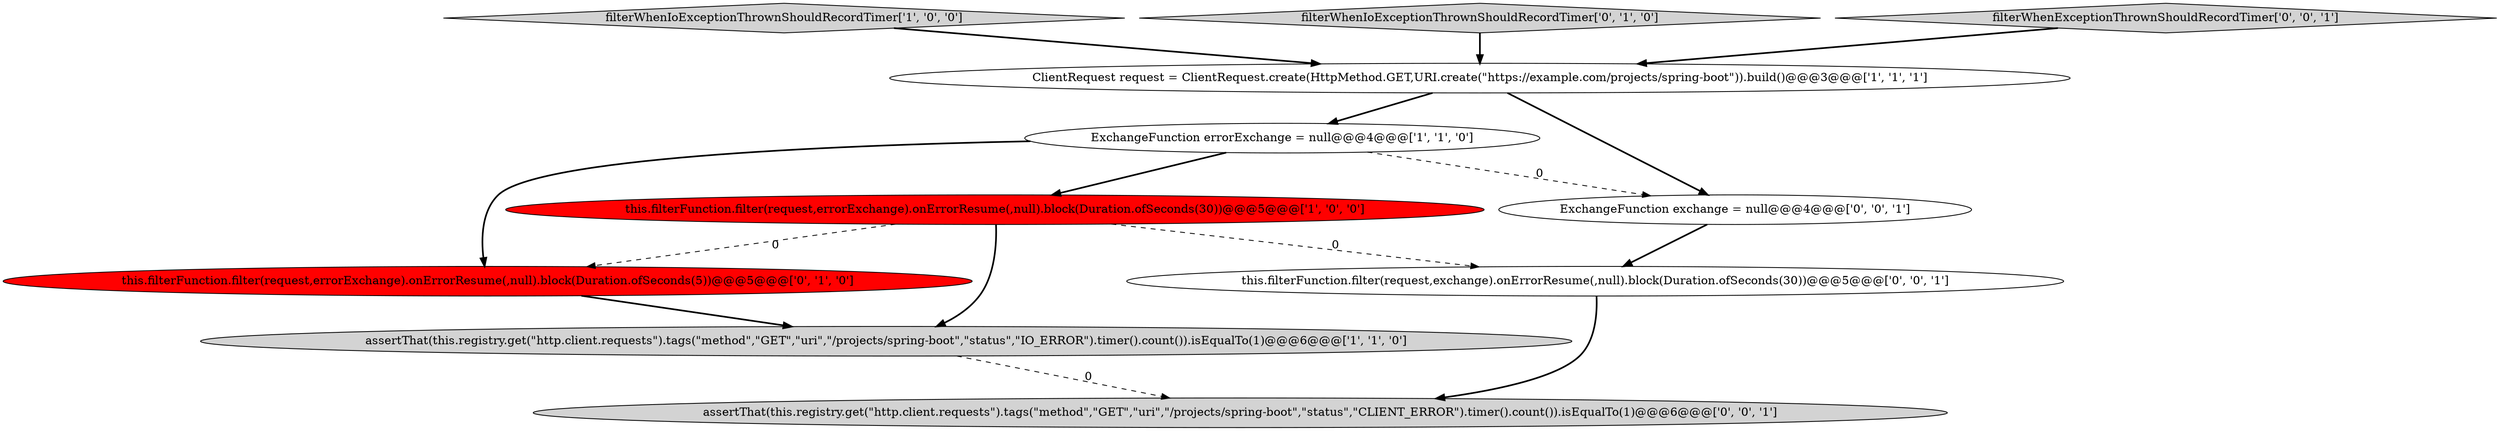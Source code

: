 digraph {
4 [style = filled, label = "ClientRequest request = ClientRequest.create(HttpMethod.GET,URI.create(\"https://example.com/projects/spring-boot\")).build()@@@3@@@['1', '1', '1']", fillcolor = white, shape = ellipse image = "AAA0AAABBB1BBB"];
1 [style = filled, label = "filterWhenIoExceptionThrownShouldRecordTimer['1', '0', '0']", fillcolor = lightgray, shape = diamond image = "AAA0AAABBB1BBB"];
5 [style = filled, label = "filterWhenIoExceptionThrownShouldRecordTimer['0', '1', '0']", fillcolor = lightgray, shape = diamond image = "AAA0AAABBB2BBB"];
10 [style = filled, label = "filterWhenExceptionThrownShouldRecordTimer['0', '0', '1']", fillcolor = lightgray, shape = diamond image = "AAA0AAABBB3BBB"];
0 [style = filled, label = "ExchangeFunction errorExchange = null@@@4@@@['1', '1', '0']", fillcolor = white, shape = ellipse image = "AAA0AAABBB1BBB"];
7 [style = filled, label = "assertThat(this.registry.get(\"http.client.requests\").tags(\"method\",\"GET\",\"uri\",\"/projects/spring-boot\",\"status\",\"CLIENT_ERROR\").timer().count()).isEqualTo(1)@@@6@@@['0', '0', '1']", fillcolor = lightgray, shape = ellipse image = "AAA0AAABBB3BBB"];
3 [style = filled, label = "this.filterFunction.filter(request,errorExchange).onErrorResume(,null).block(Duration.ofSeconds(30))@@@5@@@['1', '0', '0']", fillcolor = red, shape = ellipse image = "AAA1AAABBB1BBB"];
6 [style = filled, label = "this.filterFunction.filter(request,errorExchange).onErrorResume(,null).block(Duration.ofSeconds(5))@@@5@@@['0', '1', '0']", fillcolor = red, shape = ellipse image = "AAA1AAABBB2BBB"];
9 [style = filled, label = "this.filterFunction.filter(request,exchange).onErrorResume(,null).block(Duration.ofSeconds(30))@@@5@@@['0', '0', '1']", fillcolor = white, shape = ellipse image = "AAA0AAABBB3BBB"];
8 [style = filled, label = "ExchangeFunction exchange = null@@@4@@@['0', '0', '1']", fillcolor = white, shape = ellipse image = "AAA0AAABBB3BBB"];
2 [style = filled, label = "assertThat(this.registry.get(\"http.client.requests\").tags(\"method\",\"GET\",\"uri\",\"/projects/spring-boot\",\"status\",\"IO_ERROR\").timer().count()).isEqualTo(1)@@@6@@@['1', '1', '0']", fillcolor = lightgray, shape = ellipse image = "AAA0AAABBB1BBB"];
0->3 [style = bold, label=""];
4->8 [style = bold, label=""];
0->8 [style = dashed, label="0"];
1->4 [style = bold, label=""];
3->6 [style = dashed, label="0"];
3->2 [style = bold, label=""];
9->7 [style = bold, label=""];
3->9 [style = dashed, label="0"];
2->7 [style = dashed, label="0"];
0->6 [style = bold, label=""];
5->4 [style = bold, label=""];
4->0 [style = bold, label=""];
8->9 [style = bold, label=""];
6->2 [style = bold, label=""];
10->4 [style = bold, label=""];
}
